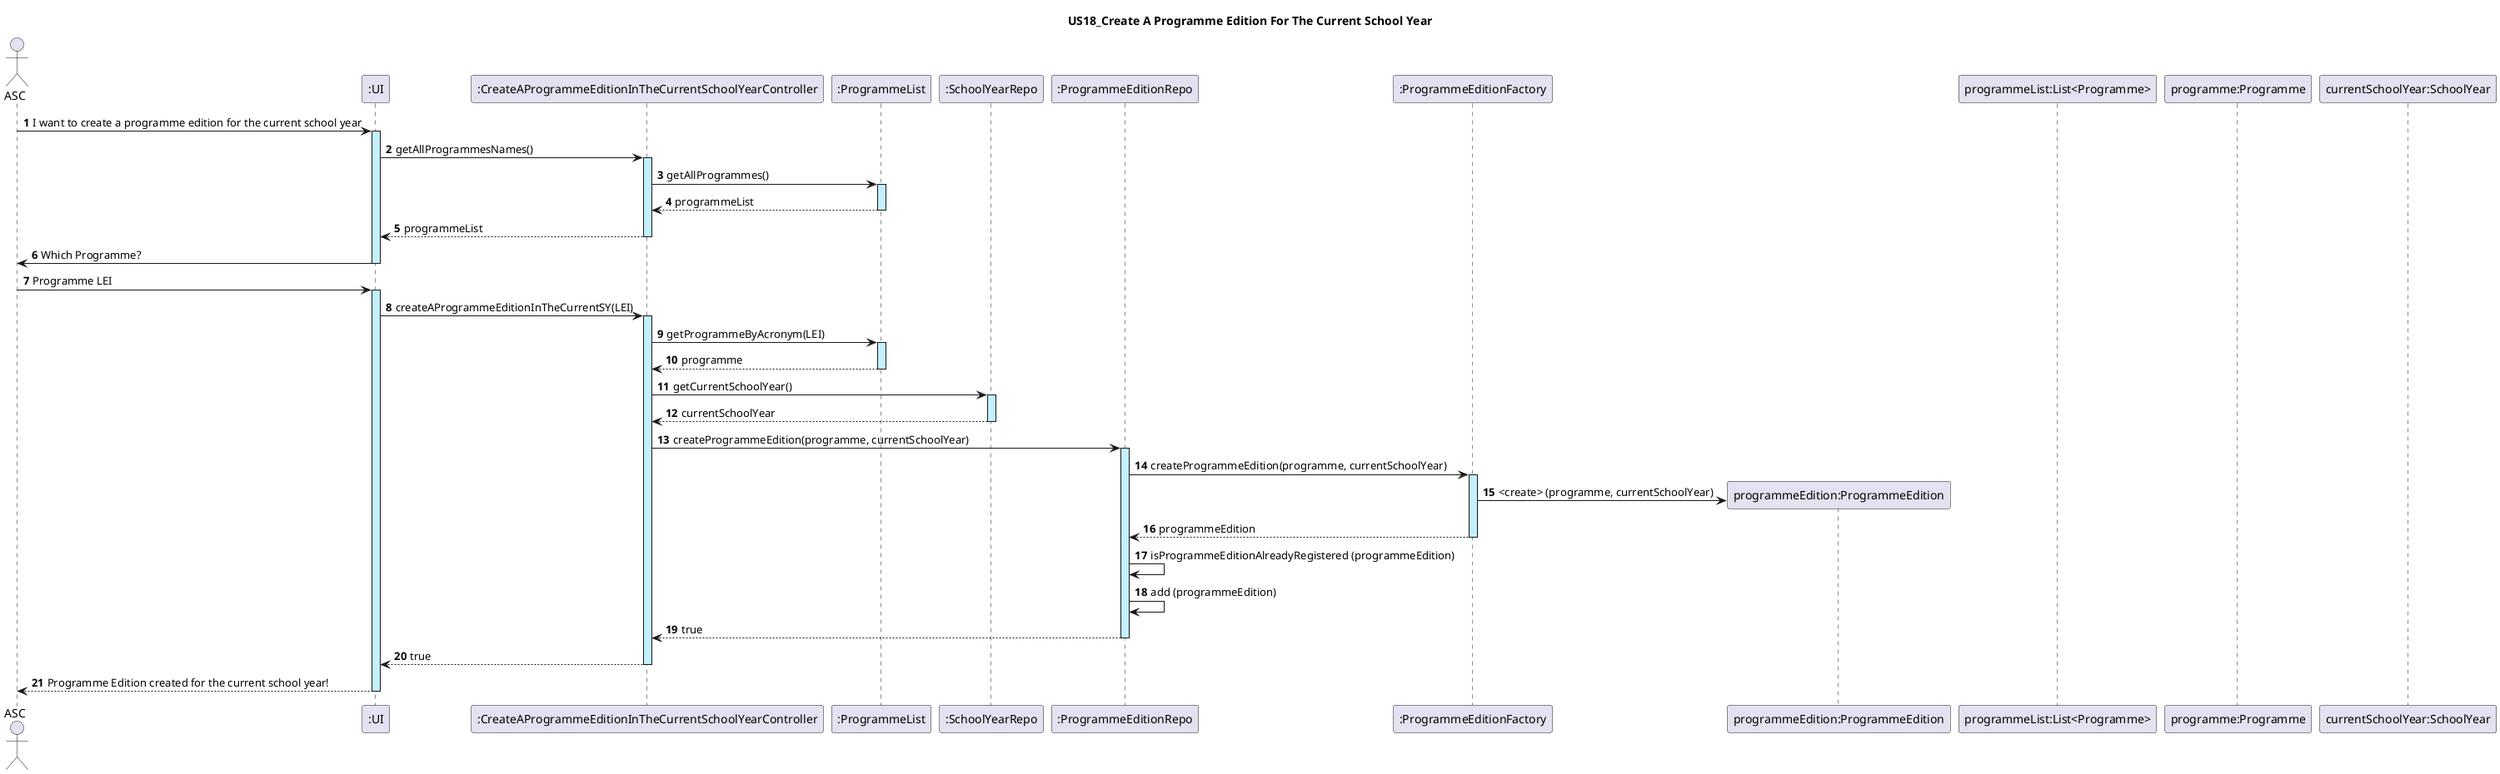 @startuml
title : US18_Create A Programme Edition For The Current School Year
autonumber
Actor ASC

participant ":UI" as UI
participant ":CreateAProgrammeEditionInTheCurrentSchoolYearController" as CPEC
participant ":ProgrammeList" as PL
participant ":SchoolYearRepo" as SYR
participant ":ProgrammeEditionRepo" as PER
participant ":ProgrammeEditionFactory" as PEF

ASC -> UI ++ #application : I want to create a programme edition for the current school year
UI -> CPEC ++ #application : getAllProgrammesNames()
CPEC -> PL ++ #application : getAllProgrammes()
PL --> CPEC -- : programmeList
CPEC --> UI -- : programmeList
UI -> ASC --  : Which Programme?
ASC -> UI ++ #application : Programme LEI
UI -> CPEC ++ #application : createAProgrammeEditionInTheCurrentSY(LEI)

CPEC -> PL ++ #application : getProgrammeByAcronym(LEI)
PL --> CPEC -- : programme
CPEC -> SYR ++ #application : getCurrentSchoolYear()
SYR --> CPEC : currentSchoolYear
SYR --
CPEC -> PER ++ #application : createProgrammeEdition(programme, currentSchoolYear)
PER -> PEF ++ #application : createProgrammeEdition(programme, currentSchoolYear)
create "programmeEdition:ProgrammeEdition" as PE
PEF -> PE : <create> (programme, currentSchoolYear)
PEF --> PER : programmeEdition
PEF--
PER -> PER : isProgrammeEditionAlreadyRegistered (programmeEdition)
PER -> PER : add (programmeEdition)
PER --> CPEC : true
PER --
CPEC --> UI : true
CPEC --
UI --> ASC -- : Programme Edition created for the current school year!
participant "programmeList:List<Programme>"
participant "programme:Programme"
participant "currentSchoolYear:SchoolYear"
@enduml